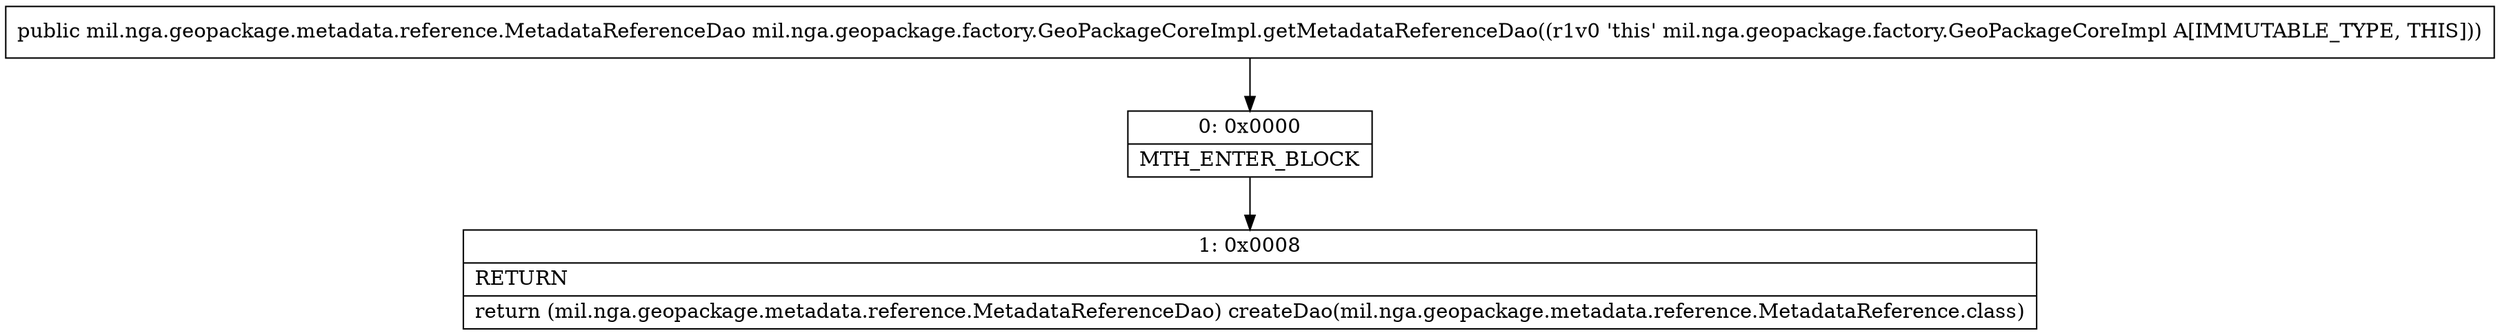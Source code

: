 digraph "CFG formil.nga.geopackage.factory.GeoPackageCoreImpl.getMetadataReferenceDao()Lmil\/nga\/geopackage\/metadata\/reference\/MetadataReferenceDao;" {
Node_0 [shape=record,label="{0\:\ 0x0000|MTH_ENTER_BLOCK\l}"];
Node_1 [shape=record,label="{1\:\ 0x0008|RETURN\l|return (mil.nga.geopackage.metadata.reference.MetadataReferenceDao) createDao(mil.nga.geopackage.metadata.reference.MetadataReference.class)\l}"];
MethodNode[shape=record,label="{public mil.nga.geopackage.metadata.reference.MetadataReferenceDao mil.nga.geopackage.factory.GeoPackageCoreImpl.getMetadataReferenceDao((r1v0 'this' mil.nga.geopackage.factory.GeoPackageCoreImpl A[IMMUTABLE_TYPE, THIS])) }"];
MethodNode -> Node_0;
Node_0 -> Node_1;
}

